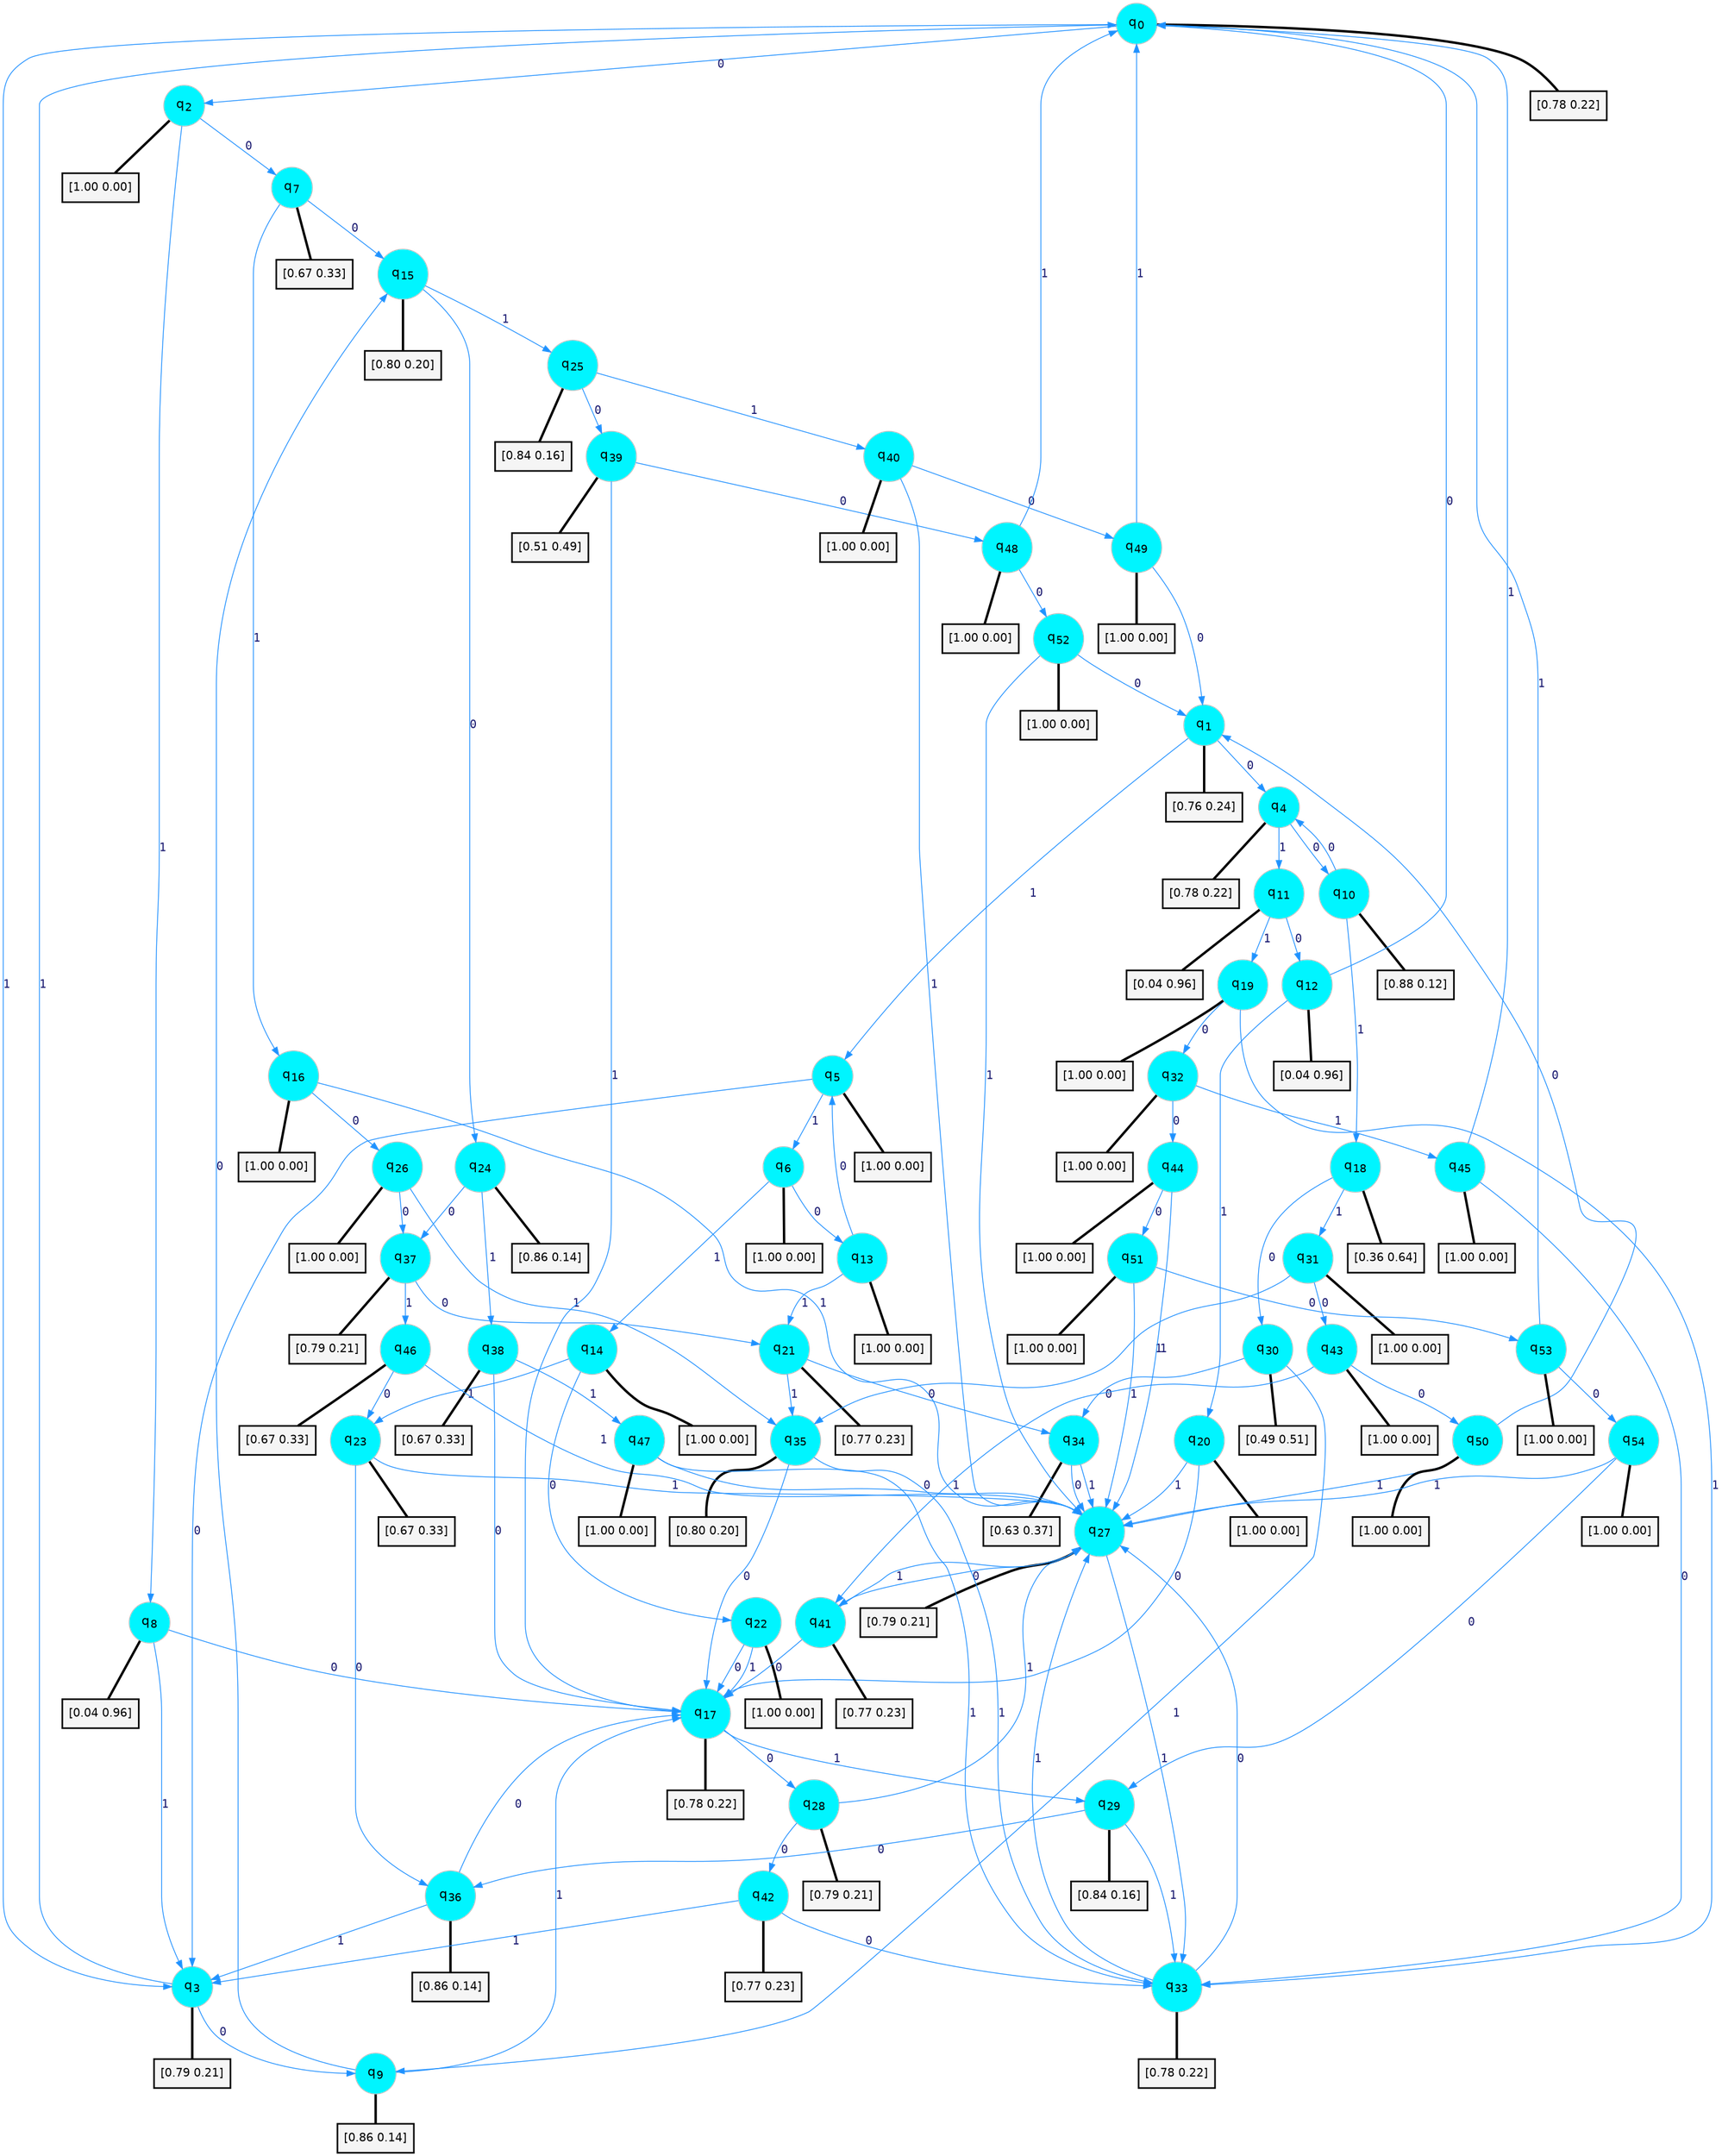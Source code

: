 digraph G {
graph [
bgcolor=transparent, dpi=300, rankdir=TD, size="40,25"];
node [
color=gray, fillcolor=turquoise1, fontcolor=black, fontname=Helvetica, fontsize=16, fontweight=bold, shape=circle, style=filled];
edge [
arrowsize=1, color=dodgerblue1, fontcolor=midnightblue, fontname=courier, fontweight=bold, penwidth=1, style=solid, weight=20];
0[label=<q<SUB>0</SUB>>];
1[label=<q<SUB>1</SUB>>];
2[label=<q<SUB>2</SUB>>];
3[label=<q<SUB>3</SUB>>];
4[label=<q<SUB>4</SUB>>];
5[label=<q<SUB>5</SUB>>];
6[label=<q<SUB>6</SUB>>];
7[label=<q<SUB>7</SUB>>];
8[label=<q<SUB>8</SUB>>];
9[label=<q<SUB>9</SUB>>];
10[label=<q<SUB>10</SUB>>];
11[label=<q<SUB>11</SUB>>];
12[label=<q<SUB>12</SUB>>];
13[label=<q<SUB>13</SUB>>];
14[label=<q<SUB>14</SUB>>];
15[label=<q<SUB>15</SUB>>];
16[label=<q<SUB>16</SUB>>];
17[label=<q<SUB>17</SUB>>];
18[label=<q<SUB>18</SUB>>];
19[label=<q<SUB>19</SUB>>];
20[label=<q<SUB>20</SUB>>];
21[label=<q<SUB>21</SUB>>];
22[label=<q<SUB>22</SUB>>];
23[label=<q<SUB>23</SUB>>];
24[label=<q<SUB>24</SUB>>];
25[label=<q<SUB>25</SUB>>];
26[label=<q<SUB>26</SUB>>];
27[label=<q<SUB>27</SUB>>];
28[label=<q<SUB>28</SUB>>];
29[label=<q<SUB>29</SUB>>];
30[label=<q<SUB>30</SUB>>];
31[label=<q<SUB>31</SUB>>];
32[label=<q<SUB>32</SUB>>];
33[label=<q<SUB>33</SUB>>];
34[label=<q<SUB>34</SUB>>];
35[label=<q<SUB>35</SUB>>];
36[label=<q<SUB>36</SUB>>];
37[label=<q<SUB>37</SUB>>];
38[label=<q<SUB>38</SUB>>];
39[label=<q<SUB>39</SUB>>];
40[label=<q<SUB>40</SUB>>];
41[label=<q<SUB>41</SUB>>];
42[label=<q<SUB>42</SUB>>];
43[label=<q<SUB>43</SUB>>];
44[label=<q<SUB>44</SUB>>];
45[label=<q<SUB>45</SUB>>];
46[label=<q<SUB>46</SUB>>];
47[label=<q<SUB>47</SUB>>];
48[label=<q<SUB>48</SUB>>];
49[label=<q<SUB>49</SUB>>];
50[label=<q<SUB>50</SUB>>];
51[label=<q<SUB>51</SUB>>];
52[label=<q<SUB>52</SUB>>];
53[label=<q<SUB>53</SUB>>];
54[label=<q<SUB>54</SUB>>];
55[label="[0.78 0.22]", shape=box,fontcolor=black, fontname=Helvetica, fontsize=14, penwidth=2, fillcolor=whitesmoke,color=black];
56[label="[0.76 0.24]", shape=box,fontcolor=black, fontname=Helvetica, fontsize=14, penwidth=2, fillcolor=whitesmoke,color=black];
57[label="[1.00 0.00]", shape=box,fontcolor=black, fontname=Helvetica, fontsize=14, penwidth=2, fillcolor=whitesmoke,color=black];
58[label="[0.79 0.21]", shape=box,fontcolor=black, fontname=Helvetica, fontsize=14, penwidth=2, fillcolor=whitesmoke,color=black];
59[label="[0.78 0.22]", shape=box,fontcolor=black, fontname=Helvetica, fontsize=14, penwidth=2, fillcolor=whitesmoke,color=black];
60[label="[1.00 0.00]", shape=box,fontcolor=black, fontname=Helvetica, fontsize=14, penwidth=2, fillcolor=whitesmoke,color=black];
61[label="[1.00 0.00]", shape=box,fontcolor=black, fontname=Helvetica, fontsize=14, penwidth=2, fillcolor=whitesmoke,color=black];
62[label="[0.67 0.33]", shape=box,fontcolor=black, fontname=Helvetica, fontsize=14, penwidth=2, fillcolor=whitesmoke,color=black];
63[label="[0.04 0.96]", shape=box,fontcolor=black, fontname=Helvetica, fontsize=14, penwidth=2, fillcolor=whitesmoke,color=black];
64[label="[0.86 0.14]", shape=box,fontcolor=black, fontname=Helvetica, fontsize=14, penwidth=2, fillcolor=whitesmoke,color=black];
65[label="[0.88 0.12]", shape=box,fontcolor=black, fontname=Helvetica, fontsize=14, penwidth=2, fillcolor=whitesmoke,color=black];
66[label="[0.04 0.96]", shape=box,fontcolor=black, fontname=Helvetica, fontsize=14, penwidth=2, fillcolor=whitesmoke,color=black];
67[label="[0.04 0.96]", shape=box,fontcolor=black, fontname=Helvetica, fontsize=14, penwidth=2, fillcolor=whitesmoke,color=black];
68[label="[1.00 0.00]", shape=box,fontcolor=black, fontname=Helvetica, fontsize=14, penwidth=2, fillcolor=whitesmoke,color=black];
69[label="[1.00 0.00]", shape=box,fontcolor=black, fontname=Helvetica, fontsize=14, penwidth=2, fillcolor=whitesmoke,color=black];
70[label="[0.80 0.20]", shape=box,fontcolor=black, fontname=Helvetica, fontsize=14, penwidth=2, fillcolor=whitesmoke,color=black];
71[label="[1.00 0.00]", shape=box,fontcolor=black, fontname=Helvetica, fontsize=14, penwidth=2, fillcolor=whitesmoke,color=black];
72[label="[0.78 0.22]", shape=box,fontcolor=black, fontname=Helvetica, fontsize=14, penwidth=2, fillcolor=whitesmoke,color=black];
73[label="[0.36 0.64]", shape=box,fontcolor=black, fontname=Helvetica, fontsize=14, penwidth=2, fillcolor=whitesmoke,color=black];
74[label="[1.00 0.00]", shape=box,fontcolor=black, fontname=Helvetica, fontsize=14, penwidth=2, fillcolor=whitesmoke,color=black];
75[label="[1.00 0.00]", shape=box,fontcolor=black, fontname=Helvetica, fontsize=14, penwidth=2, fillcolor=whitesmoke,color=black];
76[label="[0.77 0.23]", shape=box,fontcolor=black, fontname=Helvetica, fontsize=14, penwidth=2, fillcolor=whitesmoke,color=black];
77[label="[1.00 0.00]", shape=box,fontcolor=black, fontname=Helvetica, fontsize=14, penwidth=2, fillcolor=whitesmoke,color=black];
78[label="[0.67 0.33]", shape=box,fontcolor=black, fontname=Helvetica, fontsize=14, penwidth=2, fillcolor=whitesmoke,color=black];
79[label="[0.86 0.14]", shape=box,fontcolor=black, fontname=Helvetica, fontsize=14, penwidth=2, fillcolor=whitesmoke,color=black];
80[label="[0.84 0.16]", shape=box,fontcolor=black, fontname=Helvetica, fontsize=14, penwidth=2, fillcolor=whitesmoke,color=black];
81[label="[1.00 0.00]", shape=box,fontcolor=black, fontname=Helvetica, fontsize=14, penwidth=2, fillcolor=whitesmoke,color=black];
82[label="[0.79 0.21]", shape=box,fontcolor=black, fontname=Helvetica, fontsize=14, penwidth=2, fillcolor=whitesmoke,color=black];
83[label="[0.79 0.21]", shape=box,fontcolor=black, fontname=Helvetica, fontsize=14, penwidth=2, fillcolor=whitesmoke,color=black];
84[label="[0.84 0.16]", shape=box,fontcolor=black, fontname=Helvetica, fontsize=14, penwidth=2, fillcolor=whitesmoke,color=black];
85[label="[0.49 0.51]", shape=box,fontcolor=black, fontname=Helvetica, fontsize=14, penwidth=2, fillcolor=whitesmoke,color=black];
86[label="[1.00 0.00]", shape=box,fontcolor=black, fontname=Helvetica, fontsize=14, penwidth=2, fillcolor=whitesmoke,color=black];
87[label="[1.00 0.00]", shape=box,fontcolor=black, fontname=Helvetica, fontsize=14, penwidth=2, fillcolor=whitesmoke,color=black];
88[label="[0.78 0.22]", shape=box,fontcolor=black, fontname=Helvetica, fontsize=14, penwidth=2, fillcolor=whitesmoke,color=black];
89[label="[0.63 0.37]", shape=box,fontcolor=black, fontname=Helvetica, fontsize=14, penwidth=2, fillcolor=whitesmoke,color=black];
90[label="[0.80 0.20]", shape=box,fontcolor=black, fontname=Helvetica, fontsize=14, penwidth=2, fillcolor=whitesmoke,color=black];
91[label="[0.86 0.14]", shape=box,fontcolor=black, fontname=Helvetica, fontsize=14, penwidth=2, fillcolor=whitesmoke,color=black];
92[label="[0.79 0.21]", shape=box,fontcolor=black, fontname=Helvetica, fontsize=14, penwidth=2, fillcolor=whitesmoke,color=black];
93[label="[0.67 0.33]", shape=box,fontcolor=black, fontname=Helvetica, fontsize=14, penwidth=2, fillcolor=whitesmoke,color=black];
94[label="[0.51 0.49]", shape=box,fontcolor=black, fontname=Helvetica, fontsize=14, penwidth=2, fillcolor=whitesmoke,color=black];
95[label="[1.00 0.00]", shape=box,fontcolor=black, fontname=Helvetica, fontsize=14, penwidth=2, fillcolor=whitesmoke,color=black];
96[label="[0.77 0.23]", shape=box,fontcolor=black, fontname=Helvetica, fontsize=14, penwidth=2, fillcolor=whitesmoke,color=black];
97[label="[0.77 0.23]", shape=box,fontcolor=black, fontname=Helvetica, fontsize=14, penwidth=2, fillcolor=whitesmoke,color=black];
98[label="[1.00 0.00]", shape=box,fontcolor=black, fontname=Helvetica, fontsize=14, penwidth=2, fillcolor=whitesmoke,color=black];
99[label="[1.00 0.00]", shape=box,fontcolor=black, fontname=Helvetica, fontsize=14, penwidth=2, fillcolor=whitesmoke,color=black];
100[label="[1.00 0.00]", shape=box,fontcolor=black, fontname=Helvetica, fontsize=14, penwidth=2, fillcolor=whitesmoke,color=black];
101[label="[0.67 0.33]", shape=box,fontcolor=black, fontname=Helvetica, fontsize=14, penwidth=2, fillcolor=whitesmoke,color=black];
102[label="[1.00 0.00]", shape=box,fontcolor=black, fontname=Helvetica, fontsize=14, penwidth=2, fillcolor=whitesmoke,color=black];
103[label="[1.00 0.00]", shape=box,fontcolor=black, fontname=Helvetica, fontsize=14, penwidth=2, fillcolor=whitesmoke,color=black];
104[label="[1.00 0.00]", shape=box,fontcolor=black, fontname=Helvetica, fontsize=14, penwidth=2, fillcolor=whitesmoke,color=black];
105[label="[1.00 0.00]", shape=box,fontcolor=black, fontname=Helvetica, fontsize=14, penwidth=2, fillcolor=whitesmoke,color=black];
106[label="[1.00 0.00]", shape=box,fontcolor=black, fontname=Helvetica, fontsize=14, penwidth=2, fillcolor=whitesmoke,color=black];
107[label="[1.00 0.00]", shape=box,fontcolor=black, fontname=Helvetica, fontsize=14, penwidth=2, fillcolor=whitesmoke,color=black];
108[label="[1.00 0.00]", shape=box,fontcolor=black, fontname=Helvetica, fontsize=14, penwidth=2, fillcolor=whitesmoke,color=black];
109[label="[1.00 0.00]", shape=box,fontcolor=black, fontname=Helvetica, fontsize=14, penwidth=2, fillcolor=whitesmoke,color=black];
0->2 [label=0];
0->3 [label=1];
0->55 [arrowhead=none, penwidth=3,color=black];
1->4 [label=0];
1->5 [label=1];
1->56 [arrowhead=none, penwidth=3,color=black];
2->7 [label=0];
2->8 [label=1];
2->57 [arrowhead=none, penwidth=3,color=black];
3->9 [label=0];
3->0 [label=1];
3->58 [arrowhead=none, penwidth=3,color=black];
4->10 [label=0];
4->11 [label=1];
4->59 [arrowhead=none, penwidth=3,color=black];
5->3 [label=0];
5->6 [label=1];
5->60 [arrowhead=none, penwidth=3,color=black];
6->13 [label=0];
6->14 [label=1];
6->61 [arrowhead=none, penwidth=3,color=black];
7->15 [label=0];
7->16 [label=1];
7->62 [arrowhead=none, penwidth=3,color=black];
8->17 [label=0];
8->3 [label=1];
8->63 [arrowhead=none, penwidth=3,color=black];
9->15 [label=0];
9->17 [label=1];
9->64 [arrowhead=none, penwidth=3,color=black];
10->4 [label=0];
10->18 [label=1];
10->65 [arrowhead=none, penwidth=3,color=black];
11->12 [label=0];
11->19 [label=1];
11->66 [arrowhead=none, penwidth=3,color=black];
12->0 [label=0];
12->20 [label=1];
12->67 [arrowhead=none, penwidth=3,color=black];
13->5 [label=0];
13->21 [label=1];
13->68 [arrowhead=none, penwidth=3,color=black];
14->22 [label=0];
14->23 [label=1];
14->69 [arrowhead=none, penwidth=3,color=black];
15->24 [label=0];
15->25 [label=1];
15->70 [arrowhead=none, penwidth=3,color=black];
16->26 [label=0];
16->27 [label=1];
16->71 [arrowhead=none, penwidth=3,color=black];
17->28 [label=0];
17->29 [label=1];
17->72 [arrowhead=none, penwidth=3,color=black];
18->30 [label=0];
18->31 [label=1];
18->73 [arrowhead=none, penwidth=3,color=black];
19->32 [label=0];
19->33 [label=1];
19->74 [arrowhead=none, penwidth=3,color=black];
20->17 [label=0];
20->27 [label=1];
20->75 [arrowhead=none, penwidth=3,color=black];
21->34 [label=0];
21->35 [label=1];
21->76 [arrowhead=none, penwidth=3,color=black];
22->17 [label=0];
22->17 [label=1];
22->77 [arrowhead=none, penwidth=3,color=black];
23->36 [label=0];
23->27 [label=1];
23->78 [arrowhead=none, penwidth=3,color=black];
24->37 [label=0];
24->38 [label=1];
24->79 [arrowhead=none, penwidth=3,color=black];
25->39 [label=0];
25->40 [label=1];
25->80 [arrowhead=none, penwidth=3,color=black];
26->37 [label=0];
26->35 [label=1];
26->81 [arrowhead=none, penwidth=3,color=black];
27->41 [label=0];
27->33 [label=1];
27->82 [arrowhead=none, penwidth=3,color=black];
28->42 [label=0];
28->27 [label=1];
28->83 [arrowhead=none, penwidth=3,color=black];
29->36 [label=0];
29->33 [label=1];
29->84 [arrowhead=none, penwidth=3,color=black];
30->34 [label=0];
30->9 [label=1];
30->85 [arrowhead=none, penwidth=3,color=black];
31->43 [label=0];
31->35 [label=1];
31->86 [arrowhead=none, penwidth=3,color=black];
32->44 [label=0];
32->45 [label=1];
32->87 [arrowhead=none, penwidth=3,color=black];
33->27 [label=0];
33->27 [label=1];
33->88 [arrowhead=none, penwidth=3,color=black];
34->27 [label=0];
34->27 [label=1];
34->89 [arrowhead=none, penwidth=3,color=black];
35->17 [label=0];
35->33 [label=1];
35->90 [arrowhead=none, penwidth=3,color=black];
36->17 [label=0];
36->3 [label=1];
36->91 [arrowhead=none, penwidth=3,color=black];
37->21 [label=0];
37->46 [label=1];
37->92 [arrowhead=none, penwidth=3,color=black];
38->17 [label=0];
38->47 [label=1];
38->93 [arrowhead=none, penwidth=3,color=black];
39->48 [label=0];
39->17 [label=1];
39->94 [arrowhead=none, penwidth=3,color=black];
40->49 [label=0];
40->27 [label=1];
40->95 [arrowhead=none, penwidth=3,color=black];
41->17 [label=0];
41->27 [label=1];
41->96 [arrowhead=none, penwidth=3,color=black];
42->33 [label=0];
42->3 [label=1];
42->97 [arrowhead=none, penwidth=3,color=black];
43->50 [label=0];
43->41 [label=1];
43->98 [arrowhead=none, penwidth=3,color=black];
44->51 [label=0];
44->27 [label=1];
44->99 [arrowhead=none, penwidth=3,color=black];
45->33 [label=0];
45->0 [label=1];
45->100 [arrowhead=none, penwidth=3,color=black];
46->23 [label=0];
46->27 [label=1];
46->101 [arrowhead=none, penwidth=3,color=black];
47->27 [label=0];
47->33 [label=1];
47->102 [arrowhead=none, penwidth=3,color=black];
48->52 [label=0];
48->0 [label=1];
48->103 [arrowhead=none, penwidth=3,color=black];
49->1 [label=0];
49->0 [label=1];
49->104 [arrowhead=none, penwidth=3,color=black];
50->1 [label=0];
50->27 [label=1];
50->105 [arrowhead=none, penwidth=3,color=black];
51->53 [label=0];
51->27 [label=1];
51->106 [arrowhead=none, penwidth=3,color=black];
52->1 [label=0];
52->27 [label=1];
52->107 [arrowhead=none, penwidth=3,color=black];
53->54 [label=0];
53->0 [label=1];
53->108 [arrowhead=none, penwidth=3,color=black];
54->29 [label=0];
54->27 [label=1];
54->109 [arrowhead=none, penwidth=3,color=black];
}
